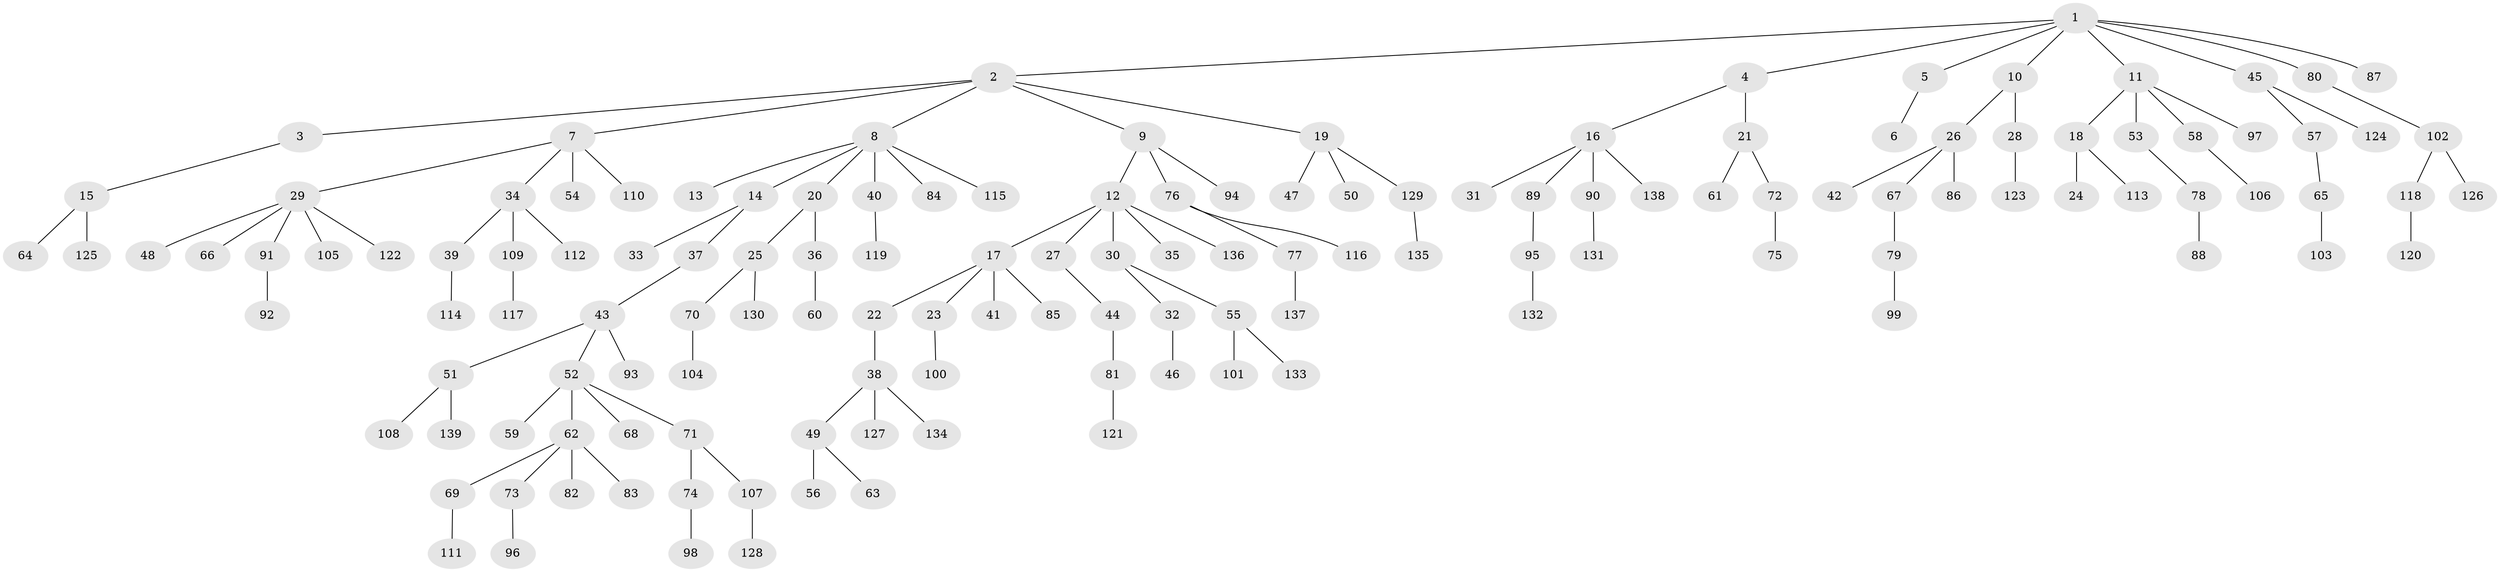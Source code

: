 // coarse degree distribution, {12: 0.014492753623188406, 2: 0.21739130434782608, 3: 0.11594202898550725, 1: 0.5652173913043478, 5: 0.028985507246376812, 4: 0.043478260869565216, 9: 0.014492753623188406}
// Generated by graph-tools (version 1.1) at 2025/19/03/04/25 18:19:09]
// undirected, 139 vertices, 138 edges
graph export_dot {
graph [start="1"]
  node [color=gray90,style=filled];
  1;
  2;
  3;
  4;
  5;
  6;
  7;
  8;
  9;
  10;
  11;
  12;
  13;
  14;
  15;
  16;
  17;
  18;
  19;
  20;
  21;
  22;
  23;
  24;
  25;
  26;
  27;
  28;
  29;
  30;
  31;
  32;
  33;
  34;
  35;
  36;
  37;
  38;
  39;
  40;
  41;
  42;
  43;
  44;
  45;
  46;
  47;
  48;
  49;
  50;
  51;
  52;
  53;
  54;
  55;
  56;
  57;
  58;
  59;
  60;
  61;
  62;
  63;
  64;
  65;
  66;
  67;
  68;
  69;
  70;
  71;
  72;
  73;
  74;
  75;
  76;
  77;
  78;
  79;
  80;
  81;
  82;
  83;
  84;
  85;
  86;
  87;
  88;
  89;
  90;
  91;
  92;
  93;
  94;
  95;
  96;
  97;
  98;
  99;
  100;
  101;
  102;
  103;
  104;
  105;
  106;
  107;
  108;
  109;
  110;
  111;
  112;
  113;
  114;
  115;
  116;
  117;
  118;
  119;
  120;
  121;
  122;
  123;
  124;
  125;
  126;
  127;
  128;
  129;
  130;
  131;
  132;
  133;
  134;
  135;
  136;
  137;
  138;
  139;
  1 -- 2;
  1 -- 4;
  1 -- 5;
  1 -- 10;
  1 -- 11;
  1 -- 45;
  1 -- 80;
  1 -- 87;
  2 -- 3;
  2 -- 7;
  2 -- 8;
  2 -- 9;
  2 -- 19;
  3 -- 15;
  4 -- 16;
  4 -- 21;
  5 -- 6;
  7 -- 29;
  7 -- 34;
  7 -- 54;
  7 -- 110;
  8 -- 13;
  8 -- 14;
  8 -- 20;
  8 -- 40;
  8 -- 84;
  8 -- 115;
  9 -- 12;
  9 -- 76;
  9 -- 94;
  10 -- 26;
  10 -- 28;
  11 -- 18;
  11 -- 53;
  11 -- 58;
  11 -- 97;
  12 -- 17;
  12 -- 27;
  12 -- 30;
  12 -- 35;
  12 -- 136;
  14 -- 33;
  14 -- 37;
  15 -- 64;
  15 -- 125;
  16 -- 31;
  16 -- 89;
  16 -- 90;
  16 -- 138;
  17 -- 22;
  17 -- 23;
  17 -- 41;
  17 -- 85;
  18 -- 24;
  18 -- 113;
  19 -- 47;
  19 -- 50;
  19 -- 129;
  20 -- 25;
  20 -- 36;
  21 -- 61;
  21 -- 72;
  22 -- 38;
  23 -- 100;
  25 -- 70;
  25 -- 130;
  26 -- 42;
  26 -- 67;
  26 -- 86;
  27 -- 44;
  28 -- 123;
  29 -- 48;
  29 -- 66;
  29 -- 91;
  29 -- 105;
  29 -- 122;
  30 -- 32;
  30 -- 55;
  32 -- 46;
  34 -- 39;
  34 -- 109;
  34 -- 112;
  36 -- 60;
  37 -- 43;
  38 -- 49;
  38 -- 127;
  38 -- 134;
  39 -- 114;
  40 -- 119;
  43 -- 51;
  43 -- 52;
  43 -- 93;
  44 -- 81;
  45 -- 57;
  45 -- 124;
  49 -- 56;
  49 -- 63;
  51 -- 108;
  51 -- 139;
  52 -- 59;
  52 -- 62;
  52 -- 68;
  52 -- 71;
  53 -- 78;
  55 -- 101;
  55 -- 133;
  57 -- 65;
  58 -- 106;
  62 -- 69;
  62 -- 73;
  62 -- 82;
  62 -- 83;
  65 -- 103;
  67 -- 79;
  69 -- 111;
  70 -- 104;
  71 -- 74;
  71 -- 107;
  72 -- 75;
  73 -- 96;
  74 -- 98;
  76 -- 77;
  76 -- 116;
  77 -- 137;
  78 -- 88;
  79 -- 99;
  80 -- 102;
  81 -- 121;
  89 -- 95;
  90 -- 131;
  91 -- 92;
  95 -- 132;
  102 -- 118;
  102 -- 126;
  107 -- 128;
  109 -- 117;
  118 -- 120;
  129 -- 135;
}
